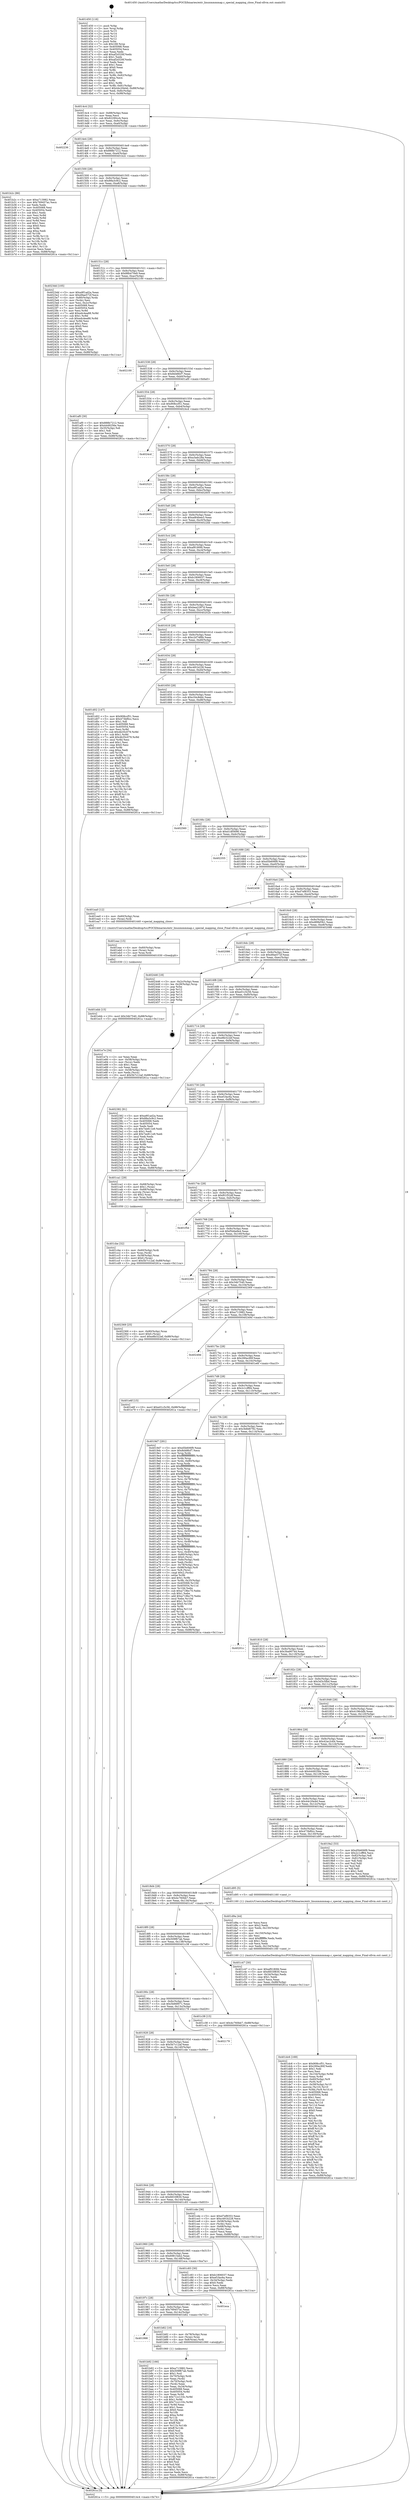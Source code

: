 digraph "0x401450" {
  label = "0x401450 (/mnt/c/Users/mathe/Desktop/tcc/POCII/binaries/extr_linuxmmmmap.c_special_mapping_close_Final-ollvm.out::main(0))"
  labelloc = "t"
  node[shape=record]

  Entry [label="",width=0.3,height=0.3,shape=circle,fillcolor=black,style=filled]
  "0x4014c4" [label="{
     0x4014c4 [32]\l
     | [instrs]\l
     &nbsp;&nbsp;0x4014c4 \<+6\>: mov -0x88(%rbp),%eax\l
     &nbsp;&nbsp;0x4014ca \<+2\>: mov %eax,%ecx\l
     &nbsp;&nbsp;0x4014cc \<+6\>: sub $0x82290ccb,%ecx\l
     &nbsp;&nbsp;0x4014d2 \<+6\>: mov %eax,-0x9c(%rbp)\l
     &nbsp;&nbsp;0x4014d8 \<+6\>: mov %ecx,-0xa0(%rbp)\l
     &nbsp;&nbsp;0x4014de \<+6\>: je 0000000000402236 \<main+0xde6\>\l
  }"]
  "0x402236" [label="{
     0x402236\l
  }", style=dashed]
  "0x4014e4" [label="{
     0x4014e4 [28]\l
     | [instrs]\l
     &nbsp;&nbsp;0x4014e4 \<+5\>: jmp 00000000004014e9 \<main+0x99\>\l
     &nbsp;&nbsp;0x4014e9 \<+6\>: mov -0x9c(%rbp),%eax\l
     &nbsp;&nbsp;0x4014ef \<+5\>: sub $0x888b7212,%eax\l
     &nbsp;&nbsp;0x4014f4 \<+6\>: mov %eax,-0xa4(%rbp)\l
     &nbsp;&nbsp;0x4014fa \<+6\>: je 0000000000401b2c \<main+0x6dc\>\l
  }"]
  Exit [label="",width=0.3,height=0.3,shape=circle,fillcolor=black,style=filled,peripheries=2]
  "0x401b2c" [label="{
     0x401b2c [86]\l
     | [instrs]\l
     &nbsp;&nbsp;0x401b2c \<+5\>: mov $0xa713982,%eax\l
     &nbsp;&nbsp;0x401b31 \<+5\>: mov $0x769457ac,%ecx\l
     &nbsp;&nbsp;0x401b36 \<+2\>: xor %edx,%edx\l
     &nbsp;&nbsp;0x401b38 \<+7\>: mov 0x405068,%esi\l
     &nbsp;&nbsp;0x401b3f \<+7\>: mov 0x405054,%edi\l
     &nbsp;&nbsp;0x401b46 \<+3\>: sub $0x1,%edx\l
     &nbsp;&nbsp;0x401b49 \<+3\>: mov %esi,%r8d\l
     &nbsp;&nbsp;0x401b4c \<+3\>: add %edx,%r8d\l
     &nbsp;&nbsp;0x401b4f \<+4\>: imul %r8d,%esi\l
     &nbsp;&nbsp;0x401b53 \<+3\>: and $0x1,%esi\l
     &nbsp;&nbsp;0x401b56 \<+3\>: cmp $0x0,%esi\l
     &nbsp;&nbsp;0x401b59 \<+4\>: sete %r9b\l
     &nbsp;&nbsp;0x401b5d \<+3\>: cmp $0xa,%edi\l
     &nbsp;&nbsp;0x401b60 \<+4\>: setl %r10b\l
     &nbsp;&nbsp;0x401b64 \<+3\>: mov %r9b,%r11b\l
     &nbsp;&nbsp;0x401b67 \<+3\>: and %r10b,%r11b\l
     &nbsp;&nbsp;0x401b6a \<+3\>: xor %r10b,%r9b\l
     &nbsp;&nbsp;0x401b6d \<+3\>: or %r9b,%r11b\l
     &nbsp;&nbsp;0x401b70 \<+4\>: test $0x1,%r11b\l
     &nbsp;&nbsp;0x401b74 \<+3\>: cmovne %ecx,%eax\l
     &nbsp;&nbsp;0x401b77 \<+6\>: mov %eax,-0x88(%rbp)\l
     &nbsp;&nbsp;0x401b7d \<+5\>: jmp 000000000040261a \<main+0x11ca\>\l
  }"]
  "0x401500" [label="{
     0x401500 [28]\l
     | [instrs]\l
     &nbsp;&nbsp;0x401500 \<+5\>: jmp 0000000000401505 \<main+0xb5\>\l
     &nbsp;&nbsp;0x401505 \<+6\>: mov -0x9c(%rbp),%eax\l
     &nbsp;&nbsp;0x40150b \<+5\>: sub $0x88a3c9c2,%eax\l
     &nbsp;&nbsp;0x401510 \<+6\>: mov %eax,-0xa8(%rbp)\l
     &nbsp;&nbsp;0x401516 \<+6\>: je 00000000004023dd \<main+0xf8d\>\l
  }"]
  "0x401ebb" [label="{
     0x401ebb [15]\l
     | [instrs]\l
     &nbsp;&nbsp;0x401ebb \<+10\>: movl $0x34b7540,-0x88(%rbp)\l
     &nbsp;&nbsp;0x401ec5 \<+5\>: jmp 000000000040261a \<main+0x11ca\>\l
  }"]
  "0x4023dd" [label="{
     0x4023dd [105]\l
     | [instrs]\l
     &nbsp;&nbsp;0x4023dd \<+5\>: mov $0xa9f1ad2a,%eax\l
     &nbsp;&nbsp;0x4023e2 \<+5\>: mov $0xd9ae572f,%ecx\l
     &nbsp;&nbsp;0x4023e7 \<+4\>: mov -0x80(%rbp),%rdx\l
     &nbsp;&nbsp;0x4023eb \<+2\>: mov (%rdx),%esi\l
     &nbsp;&nbsp;0x4023ed \<+3\>: mov %esi,-0x2c(%rbp)\l
     &nbsp;&nbsp;0x4023f0 \<+7\>: mov 0x405068,%esi\l
     &nbsp;&nbsp;0x4023f7 \<+7\>: mov 0x405054,%edi\l
     &nbsp;&nbsp;0x4023fe \<+3\>: mov %esi,%r8d\l
     &nbsp;&nbsp;0x402401 \<+7\>: add $0xedc4ea88,%r8d\l
     &nbsp;&nbsp;0x402408 \<+4\>: sub $0x1,%r8d\l
     &nbsp;&nbsp;0x40240c \<+7\>: sub $0xedc4ea88,%r8d\l
     &nbsp;&nbsp;0x402413 \<+4\>: imul %r8d,%esi\l
     &nbsp;&nbsp;0x402417 \<+3\>: and $0x1,%esi\l
     &nbsp;&nbsp;0x40241a \<+3\>: cmp $0x0,%esi\l
     &nbsp;&nbsp;0x40241d \<+4\>: sete %r9b\l
     &nbsp;&nbsp;0x402421 \<+3\>: cmp $0xa,%edi\l
     &nbsp;&nbsp;0x402424 \<+4\>: setl %r10b\l
     &nbsp;&nbsp;0x402428 \<+3\>: mov %r9b,%r11b\l
     &nbsp;&nbsp;0x40242b \<+3\>: and %r10b,%r11b\l
     &nbsp;&nbsp;0x40242e \<+3\>: xor %r10b,%r9b\l
     &nbsp;&nbsp;0x402431 \<+3\>: or %r9b,%r11b\l
     &nbsp;&nbsp;0x402434 \<+4\>: test $0x1,%r11b\l
     &nbsp;&nbsp;0x402438 \<+3\>: cmovne %ecx,%eax\l
     &nbsp;&nbsp;0x40243b \<+6\>: mov %eax,-0x88(%rbp)\l
     &nbsp;&nbsp;0x402441 \<+5\>: jmp 000000000040261a \<main+0x11ca\>\l
  }"]
  "0x40151c" [label="{
     0x40151c [28]\l
     | [instrs]\l
     &nbsp;&nbsp;0x40151c \<+5\>: jmp 0000000000401521 \<main+0xd1\>\l
     &nbsp;&nbsp;0x401521 \<+6\>: mov -0x9c(%rbp),%eax\l
     &nbsp;&nbsp;0x401527 \<+5\>: sub $0x88b470e9,%eax\l
     &nbsp;&nbsp;0x40152c \<+6\>: mov %eax,-0xac(%rbp)\l
     &nbsp;&nbsp;0x401532 \<+6\>: je 0000000000402100 \<main+0xcb0\>\l
  }"]
  "0x401eac" [label="{
     0x401eac [15]\l
     | [instrs]\l
     &nbsp;&nbsp;0x401eac \<+4\>: mov -0x60(%rbp),%rax\l
     &nbsp;&nbsp;0x401eb0 \<+3\>: mov (%rax),%rax\l
     &nbsp;&nbsp;0x401eb3 \<+3\>: mov %rax,%rdi\l
     &nbsp;&nbsp;0x401eb6 \<+5\>: call 0000000000401030 \<free@plt\>\l
     | [calls]\l
     &nbsp;&nbsp;0x401030 \{1\} (unknown)\l
  }"]
  "0x402100" [label="{
     0x402100\l
  }", style=dashed]
  "0x401538" [label="{
     0x401538 [28]\l
     | [instrs]\l
     &nbsp;&nbsp;0x401538 \<+5\>: jmp 000000000040153d \<main+0xed\>\l
     &nbsp;&nbsp;0x40153d \<+6\>: mov -0x9c(%rbp),%eax\l
     &nbsp;&nbsp;0x401543 \<+5\>: sub $0x8d48fcf7,%eax\l
     &nbsp;&nbsp;0x401548 \<+6\>: mov %eax,-0xb0(%rbp)\l
     &nbsp;&nbsp;0x40154e \<+6\>: je 0000000000401af0 \<main+0x6a0\>\l
  }"]
  "0x401dc6" [label="{
     0x401dc6 [169]\l
     | [instrs]\l
     &nbsp;&nbsp;0x401dc6 \<+5\>: mov $0x908ccf51,%ecx\l
     &nbsp;&nbsp;0x401dcb \<+5\>: mov $0x290ec90f,%edx\l
     &nbsp;&nbsp;0x401dd0 \<+3\>: mov $0x1,%dil\l
     &nbsp;&nbsp;0x401dd3 \<+2\>: xor %esi,%esi\l
     &nbsp;&nbsp;0x401dd5 \<+7\>: mov -0x154(%rbp),%r8d\l
     &nbsp;&nbsp;0x401ddc \<+4\>: imul %eax,%r8d\l
     &nbsp;&nbsp;0x401de0 \<+4\>: mov -0x60(%rbp),%r9\l
     &nbsp;&nbsp;0x401de4 \<+3\>: mov (%r9),%r9\l
     &nbsp;&nbsp;0x401de7 \<+4\>: mov -0x58(%rbp),%r10\l
     &nbsp;&nbsp;0x401deb \<+3\>: movslq (%r10),%r10\l
     &nbsp;&nbsp;0x401dee \<+4\>: mov %r8d,(%r9,%r10,4)\l
     &nbsp;&nbsp;0x401df2 \<+7\>: mov 0x405068,%eax\l
     &nbsp;&nbsp;0x401df9 \<+8\>: mov 0x405054,%r8d\l
     &nbsp;&nbsp;0x401e01 \<+3\>: sub $0x1,%esi\l
     &nbsp;&nbsp;0x401e04 \<+3\>: mov %eax,%r11d\l
     &nbsp;&nbsp;0x401e07 \<+3\>: add %esi,%r11d\l
     &nbsp;&nbsp;0x401e0a \<+4\>: imul %r11d,%eax\l
     &nbsp;&nbsp;0x401e0e \<+3\>: and $0x1,%eax\l
     &nbsp;&nbsp;0x401e11 \<+3\>: cmp $0x0,%eax\l
     &nbsp;&nbsp;0x401e14 \<+3\>: sete %bl\l
     &nbsp;&nbsp;0x401e17 \<+4\>: cmp $0xa,%r8d\l
     &nbsp;&nbsp;0x401e1b \<+4\>: setl %r14b\l
     &nbsp;&nbsp;0x401e1f \<+3\>: mov %bl,%r15b\l
     &nbsp;&nbsp;0x401e22 \<+4\>: xor $0xff,%r15b\l
     &nbsp;&nbsp;0x401e26 \<+3\>: mov %r14b,%r12b\l
     &nbsp;&nbsp;0x401e29 \<+4\>: xor $0xff,%r12b\l
     &nbsp;&nbsp;0x401e2d \<+4\>: xor $0x1,%dil\l
     &nbsp;&nbsp;0x401e31 \<+3\>: mov %r15b,%r13b\l
     &nbsp;&nbsp;0x401e34 \<+4\>: and $0xff,%r13b\l
     &nbsp;&nbsp;0x401e38 \<+3\>: and %dil,%bl\l
     &nbsp;&nbsp;0x401e3b \<+3\>: mov %r12b,%al\l
     &nbsp;&nbsp;0x401e3e \<+2\>: and $0xff,%al\l
     &nbsp;&nbsp;0x401e40 \<+3\>: and %dil,%r14b\l
     &nbsp;&nbsp;0x401e43 \<+3\>: or %bl,%r13b\l
     &nbsp;&nbsp;0x401e46 \<+3\>: or %r14b,%al\l
     &nbsp;&nbsp;0x401e49 \<+3\>: xor %al,%r13b\l
     &nbsp;&nbsp;0x401e4c \<+3\>: or %r12b,%r15b\l
     &nbsp;&nbsp;0x401e4f \<+4\>: xor $0xff,%r15b\l
     &nbsp;&nbsp;0x401e53 \<+4\>: or $0x1,%dil\l
     &nbsp;&nbsp;0x401e57 \<+3\>: and %dil,%r15b\l
     &nbsp;&nbsp;0x401e5a \<+3\>: or %r15b,%r13b\l
     &nbsp;&nbsp;0x401e5d \<+4\>: test $0x1,%r13b\l
     &nbsp;&nbsp;0x401e61 \<+3\>: cmovne %edx,%ecx\l
     &nbsp;&nbsp;0x401e64 \<+6\>: mov %ecx,-0x88(%rbp)\l
     &nbsp;&nbsp;0x401e6a \<+5\>: jmp 000000000040261a \<main+0x11ca\>\l
  }"]
  "0x401af0" [label="{
     0x401af0 [30]\l
     | [instrs]\l
     &nbsp;&nbsp;0x401af0 \<+5\>: mov $0x888b7212,%eax\l
     &nbsp;&nbsp;0x401af5 \<+5\>: mov $0x4449256e,%ecx\l
     &nbsp;&nbsp;0x401afa \<+3\>: mov -0x35(%rbp),%dl\l
     &nbsp;&nbsp;0x401afd \<+3\>: test $0x1,%dl\l
     &nbsp;&nbsp;0x401b00 \<+3\>: cmovne %ecx,%eax\l
     &nbsp;&nbsp;0x401b03 \<+6\>: mov %eax,-0x88(%rbp)\l
     &nbsp;&nbsp;0x401b09 \<+5\>: jmp 000000000040261a \<main+0x11ca\>\l
  }"]
  "0x401554" [label="{
     0x401554 [28]\l
     | [instrs]\l
     &nbsp;&nbsp;0x401554 \<+5\>: jmp 0000000000401559 \<main+0x109\>\l
     &nbsp;&nbsp;0x401559 \<+6\>: mov -0x9c(%rbp),%eax\l
     &nbsp;&nbsp;0x40155f \<+5\>: sub $0x908ccf51,%eax\l
     &nbsp;&nbsp;0x401564 \<+6\>: mov %eax,-0xb4(%rbp)\l
     &nbsp;&nbsp;0x40156a \<+6\>: je 00000000004024cd \<main+0x107d\>\l
  }"]
  "0x401d9a" [label="{
     0x401d9a [44]\l
     | [instrs]\l
     &nbsp;&nbsp;0x401d9a \<+2\>: xor %ecx,%ecx\l
     &nbsp;&nbsp;0x401d9c \<+5\>: mov $0x2,%edx\l
     &nbsp;&nbsp;0x401da1 \<+6\>: mov %edx,-0x150(%rbp)\l
     &nbsp;&nbsp;0x401da7 \<+1\>: cltd\l
     &nbsp;&nbsp;0x401da8 \<+6\>: mov -0x150(%rbp),%esi\l
     &nbsp;&nbsp;0x401dae \<+2\>: idiv %esi\l
     &nbsp;&nbsp;0x401db0 \<+6\>: imul $0xfffffffe,%edx,%edx\l
     &nbsp;&nbsp;0x401db6 \<+3\>: sub $0x1,%ecx\l
     &nbsp;&nbsp;0x401db9 \<+2\>: sub %ecx,%edx\l
     &nbsp;&nbsp;0x401dbb \<+6\>: mov %edx,-0x154(%rbp)\l
     &nbsp;&nbsp;0x401dc1 \<+5\>: call 0000000000401160 \<next_i\>\l
     | [calls]\l
     &nbsp;&nbsp;0x401160 \{1\} (/mnt/c/Users/mathe/Desktop/tcc/POCII/binaries/extr_linuxmmmmap.c_special_mapping_close_Final-ollvm.out::next_i)\l
  }"]
  "0x4024cd" [label="{
     0x4024cd\l
  }", style=dashed]
  "0x401570" [label="{
     0x401570 [28]\l
     | [instrs]\l
     &nbsp;&nbsp;0x401570 \<+5\>: jmp 0000000000401575 \<main+0x125\>\l
     &nbsp;&nbsp;0x401575 \<+6\>: mov -0x9c(%rbp),%eax\l
     &nbsp;&nbsp;0x40157b \<+5\>: sub $0xa3adc28a,%eax\l
     &nbsp;&nbsp;0x401580 \<+6\>: mov %eax,-0xb8(%rbp)\l
     &nbsp;&nbsp;0x401586 \<+6\>: je 0000000000402523 \<main+0x10d3\>\l
  }"]
  "0x401cbe" [label="{
     0x401cbe [32]\l
     | [instrs]\l
     &nbsp;&nbsp;0x401cbe \<+4\>: mov -0x60(%rbp),%rdi\l
     &nbsp;&nbsp;0x401cc2 \<+3\>: mov %rax,(%rdi)\l
     &nbsp;&nbsp;0x401cc5 \<+4\>: mov -0x58(%rbp),%rax\l
     &nbsp;&nbsp;0x401cc9 \<+6\>: movl $0x0,(%rax)\l
     &nbsp;&nbsp;0x401ccf \<+10\>: movl $0x5b7c12af,-0x88(%rbp)\l
     &nbsp;&nbsp;0x401cd9 \<+5\>: jmp 000000000040261a \<main+0x11ca\>\l
  }"]
  "0x402523" [label="{
     0x402523\l
  }", style=dashed]
  "0x40158c" [label="{
     0x40158c [28]\l
     | [instrs]\l
     &nbsp;&nbsp;0x40158c \<+5\>: jmp 0000000000401591 \<main+0x141\>\l
     &nbsp;&nbsp;0x401591 \<+6\>: mov -0x9c(%rbp),%eax\l
     &nbsp;&nbsp;0x401597 \<+5\>: sub $0xa9f1ad2a,%eax\l
     &nbsp;&nbsp;0x40159c \<+6\>: mov %eax,-0xbc(%rbp)\l
     &nbsp;&nbsp;0x4015a2 \<+6\>: je 0000000000402605 \<main+0x11b5\>\l
  }"]
  "0x401b92" [label="{
     0x401b92 [166]\l
     | [instrs]\l
     &nbsp;&nbsp;0x401b92 \<+5\>: mov $0xa713982,%ecx\l
     &nbsp;&nbsp;0x401b97 \<+5\>: mov $0x509f67ab,%edx\l
     &nbsp;&nbsp;0x401b9c \<+3\>: mov $0x1,%sil\l
     &nbsp;&nbsp;0x401b9f \<+4\>: mov -0x70(%rbp),%rdi\l
     &nbsp;&nbsp;0x401ba3 \<+2\>: mov %eax,(%rdi)\l
     &nbsp;&nbsp;0x401ba5 \<+4\>: mov -0x70(%rbp),%rdi\l
     &nbsp;&nbsp;0x401ba9 \<+2\>: mov (%rdi),%eax\l
     &nbsp;&nbsp;0x401bab \<+3\>: mov %eax,-0x34(%rbp)\l
     &nbsp;&nbsp;0x401bae \<+7\>: mov 0x405068,%eax\l
     &nbsp;&nbsp;0x401bb5 \<+8\>: mov 0x405054,%r8d\l
     &nbsp;&nbsp;0x401bbd \<+3\>: mov %eax,%r9d\l
     &nbsp;&nbsp;0x401bc0 \<+7\>: sub $0x71cc133c,%r9d\l
     &nbsp;&nbsp;0x401bc7 \<+4\>: sub $0x1,%r9d\l
     &nbsp;&nbsp;0x401bcb \<+7\>: add $0x71cc133c,%r9d\l
     &nbsp;&nbsp;0x401bd2 \<+4\>: imul %r9d,%eax\l
     &nbsp;&nbsp;0x401bd6 \<+3\>: and $0x1,%eax\l
     &nbsp;&nbsp;0x401bd9 \<+3\>: cmp $0x0,%eax\l
     &nbsp;&nbsp;0x401bdc \<+4\>: sete %r10b\l
     &nbsp;&nbsp;0x401be0 \<+4\>: cmp $0xa,%r8d\l
     &nbsp;&nbsp;0x401be4 \<+4\>: setl %r11b\l
     &nbsp;&nbsp;0x401be8 \<+3\>: mov %r10b,%bl\l
     &nbsp;&nbsp;0x401beb \<+3\>: xor $0xff,%bl\l
     &nbsp;&nbsp;0x401bee \<+3\>: mov %r11b,%r14b\l
     &nbsp;&nbsp;0x401bf1 \<+4\>: xor $0xff,%r14b\l
     &nbsp;&nbsp;0x401bf5 \<+4\>: xor $0x0,%sil\l
     &nbsp;&nbsp;0x401bf9 \<+3\>: mov %bl,%r15b\l
     &nbsp;&nbsp;0x401bfc \<+4\>: and $0x0,%r15b\l
     &nbsp;&nbsp;0x401c00 \<+3\>: and %sil,%r10b\l
     &nbsp;&nbsp;0x401c03 \<+3\>: mov %r14b,%r12b\l
     &nbsp;&nbsp;0x401c06 \<+4\>: and $0x0,%r12b\l
     &nbsp;&nbsp;0x401c0a \<+3\>: and %sil,%r11b\l
     &nbsp;&nbsp;0x401c0d \<+3\>: or %r10b,%r15b\l
     &nbsp;&nbsp;0x401c10 \<+3\>: or %r11b,%r12b\l
     &nbsp;&nbsp;0x401c13 \<+3\>: xor %r12b,%r15b\l
     &nbsp;&nbsp;0x401c16 \<+3\>: or %r14b,%bl\l
     &nbsp;&nbsp;0x401c19 \<+3\>: xor $0xff,%bl\l
     &nbsp;&nbsp;0x401c1c \<+4\>: or $0x0,%sil\l
     &nbsp;&nbsp;0x401c20 \<+3\>: and %sil,%bl\l
     &nbsp;&nbsp;0x401c23 \<+3\>: or %bl,%r15b\l
     &nbsp;&nbsp;0x401c26 \<+4\>: test $0x1,%r15b\l
     &nbsp;&nbsp;0x401c2a \<+3\>: cmovne %edx,%ecx\l
     &nbsp;&nbsp;0x401c2d \<+6\>: mov %ecx,-0x88(%rbp)\l
     &nbsp;&nbsp;0x401c33 \<+5\>: jmp 000000000040261a \<main+0x11ca\>\l
  }"]
  "0x402605" [label="{
     0x402605\l
  }", style=dashed]
  "0x4015a8" [label="{
     0x4015a8 [28]\l
     | [instrs]\l
     &nbsp;&nbsp;0x4015a8 \<+5\>: jmp 00000000004015ad \<main+0x15d\>\l
     &nbsp;&nbsp;0x4015ad \<+6\>: mov -0x9c(%rbp),%eax\l
     &nbsp;&nbsp;0x4015b3 \<+5\>: sub $0xad64bee3,%eax\l
     &nbsp;&nbsp;0x4015b8 \<+6\>: mov %eax,-0xc0(%rbp)\l
     &nbsp;&nbsp;0x4015be \<+6\>: je 00000000004022bb \<main+0xe6b\>\l
  }"]
  "0x401998" [label="{
     0x401998\l
  }", style=dashed]
  "0x4022bb" [label="{
     0x4022bb\l
  }", style=dashed]
  "0x4015c4" [label="{
     0x4015c4 [28]\l
     | [instrs]\l
     &nbsp;&nbsp;0x4015c4 \<+5\>: jmp 00000000004015c9 \<main+0x179\>\l
     &nbsp;&nbsp;0x4015c9 \<+6\>: mov -0x9c(%rbp),%eax\l
     &nbsp;&nbsp;0x4015cf \<+5\>: sub $0xaf9180fd,%eax\l
     &nbsp;&nbsp;0x4015d4 \<+6\>: mov %eax,-0xc4(%rbp)\l
     &nbsp;&nbsp;0x4015da \<+6\>: je 0000000000401c65 \<main+0x815\>\l
  }"]
  "0x401b82" [label="{
     0x401b82 [16]\l
     | [instrs]\l
     &nbsp;&nbsp;0x401b82 \<+4\>: mov -0x78(%rbp),%rax\l
     &nbsp;&nbsp;0x401b86 \<+3\>: mov (%rax),%rax\l
     &nbsp;&nbsp;0x401b89 \<+4\>: mov 0x8(%rax),%rdi\l
     &nbsp;&nbsp;0x401b8d \<+5\>: call 0000000000401060 \<atoi@plt\>\l
     | [calls]\l
     &nbsp;&nbsp;0x401060 \{1\} (unknown)\l
  }"]
  "0x401c65" [label="{
     0x401c65\l
  }", style=dashed]
  "0x4015e0" [label="{
     0x4015e0 [28]\l
     | [instrs]\l
     &nbsp;&nbsp;0x4015e0 \<+5\>: jmp 00000000004015e5 \<main+0x195\>\l
     &nbsp;&nbsp;0x4015e5 \<+6\>: mov -0x9c(%rbp),%eax\l
     &nbsp;&nbsp;0x4015eb \<+5\>: sub $0xb1806037,%eax\l
     &nbsp;&nbsp;0x4015f0 \<+6\>: mov %eax,-0xc8(%rbp)\l
     &nbsp;&nbsp;0x4015f6 \<+6\>: je 0000000000402346 \<main+0xef6\>\l
  }"]
  "0x40197c" [label="{
     0x40197c [28]\l
     | [instrs]\l
     &nbsp;&nbsp;0x40197c \<+5\>: jmp 0000000000401981 \<main+0x531\>\l
     &nbsp;&nbsp;0x401981 \<+6\>: mov -0x9c(%rbp),%eax\l
     &nbsp;&nbsp;0x401987 \<+5\>: sub $0x769457ac,%eax\l
     &nbsp;&nbsp;0x40198c \<+6\>: mov %eax,-0x14c(%rbp)\l
     &nbsp;&nbsp;0x401992 \<+6\>: je 0000000000401b82 \<main+0x732\>\l
  }"]
  "0x402346" [label="{
     0x402346\l
  }", style=dashed]
  "0x4015fc" [label="{
     0x4015fc [28]\l
     | [instrs]\l
     &nbsp;&nbsp;0x4015fc \<+5\>: jmp 0000000000401601 \<main+0x1b1\>\l
     &nbsp;&nbsp;0x401601 \<+6\>: mov -0x9c(%rbp),%eax\l
     &nbsp;&nbsp;0x401607 \<+5\>: sub $0xbea2287d,%eax\l
     &nbsp;&nbsp;0x40160c \<+6\>: mov %eax,-0xcc(%rbp)\l
     &nbsp;&nbsp;0x401612 \<+6\>: je 000000000040202b \<main+0xbdb\>\l
  }"]
  "0x401eca" [label="{
     0x401eca\l
  }", style=dashed]
  "0x40202b" [label="{
     0x40202b\l
  }", style=dashed]
  "0x401618" [label="{
     0x401618 [28]\l
     | [instrs]\l
     &nbsp;&nbsp;0x401618 \<+5\>: jmp 000000000040161d \<main+0x1cd\>\l
     &nbsp;&nbsp;0x40161d \<+6\>: mov -0x9c(%rbp),%eax\l
     &nbsp;&nbsp;0x401623 \<+5\>: sub $0xc2d74f6b,%eax\l
     &nbsp;&nbsp;0x401628 \<+6\>: mov %eax,-0xd0(%rbp)\l
     &nbsp;&nbsp;0x40162e \<+6\>: je 0000000000402227 \<main+0xdd7\>\l
  }"]
  "0x401960" [label="{
     0x401960 [28]\l
     | [instrs]\l
     &nbsp;&nbsp;0x401960 \<+5\>: jmp 0000000000401965 \<main+0x515\>\l
     &nbsp;&nbsp;0x401965 \<+6\>: mov -0x9c(%rbp),%eax\l
     &nbsp;&nbsp;0x40196b \<+5\>: sub $0x69815eb2,%eax\l
     &nbsp;&nbsp;0x401970 \<+6\>: mov %eax,-0x148(%rbp)\l
     &nbsp;&nbsp;0x401976 \<+6\>: je 0000000000401eca \<main+0xa7a\>\l
  }"]
  "0x402227" [label="{
     0x402227\l
  }", style=dashed]
  "0x401634" [label="{
     0x401634 [28]\l
     | [instrs]\l
     &nbsp;&nbsp;0x401634 \<+5\>: jmp 0000000000401639 \<main+0x1e9\>\l
     &nbsp;&nbsp;0x401639 \<+6\>: mov -0x9c(%rbp),%eax\l
     &nbsp;&nbsp;0x40163f \<+5\>: sub $0xc491b228,%eax\l
     &nbsp;&nbsp;0x401644 \<+6\>: mov %eax,-0xd4(%rbp)\l
     &nbsp;&nbsp;0x40164a \<+6\>: je 0000000000401d02 \<main+0x8b2\>\l
  }"]
  "0x401c83" [label="{
     0x401c83 [30]\l
     | [instrs]\l
     &nbsp;&nbsp;0x401c83 \<+5\>: mov $0xb1806037,%eax\l
     &nbsp;&nbsp;0x401c88 \<+5\>: mov $0xef1fac6a,%ecx\l
     &nbsp;&nbsp;0x401c8d \<+3\>: mov -0x34(%rbp),%edx\l
     &nbsp;&nbsp;0x401c90 \<+3\>: cmp $0x0,%edx\l
     &nbsp;&nbsp;0x401c93 \<+3\>: cmove %ecx,%eax\l
     &nbsp;&nbsp;0x401c96 \<+6\>: mov %eax,-0x88(%rbp)\l
     &nbsp;&nbsp;0x401c9c \<+5\>: jmp 000000000040261a \<main+0x11ca\>\l
  }"]
  "0x401d02" [label="{
     0x401d02 [147]\l
     | [instrs]\l
     &nbsp;&nbsp;0x401d02 \<+5\>: mov $0x908ccf51,%eax\l
     &nbsp;&nbsp;0x401d07 \<+5\>: mov $0x473bf0cc,%ecx\l
     &nbsp;&nbsp;0x401d0c \<+2\>: mov $0x1,%dl\l
     &nbsp;&nbsp;0x401d0e \<+7\>: mov 0x405068,%esi\l
     &nbsp;&nbsp;0x401d15 \<+7\>: mov 0x405054,%edi\l
     &nbsp;&nbsp;0x401d1c \<+3\>: mov %esi,%r8d\l
     &nbsp;&nbsp;0x401d1f \<+7\>: sub $0x4b35c079,%r8d\l
     &nbsp;&nbsp;0x401d26 \<+4\>: sub $0x1,%r8d\l
     &nbsp;&nbsp;0x401d2a \<+7\>: add $0x4b35c079,%r8d\l
     &nbsp;&nbsp;0x401d31 \<+4\>: imul %r8d,%esi\l
     &nbsp;&nbsp;0x401d35 \<+3\>: and $0x1,%esi\l
     &nbsp;&nbsp;0x401d38 \<+3\>: cmp $0x0,%esi\l
     &nbsp;&nbsp;0x401d3b \<+4\>: sete %r9b\l
     &nbsp;&nbsp;0x401d3f \<+3\>: cmp $0xa,%edi\l
     &nbsp;&nbsp;0x401d42 \<+4\>: setl %r10b\l
     &nbsp;&nbsp;0x401d46 \<+3\>: mov %r9b,%r11b\l
     &nbsp;&nbsp;0x401d49 \<+4\>: xor $0xff,%r11b\l
     &nbsp;&nbsp;0x401d4d \<+3\>: mov %r10b,%bl\l
     &nbsp;&nbsp;0x401d50 \<+3\>: xor $0xff,%bl\l
     &nbsp;&nbsp;0x401d53 \<+3\>: xor $0x1,%dl\l
     &nbsp;&nbsp;0x401d56 \<+3\>: mov %r11b,%r14b\l
     &nbsp;&nbsp;0x401d59 \<+4\>: and $0xff,%r14b\l
     &nbsp;&nbsp;0x401d5d \<+3\>: and %dl,%r9b\l
     &nbsp;&nbsp;0x401d60 \<+3\>: mov %bl,%r15b\l
     &nbsp;&nbsp;0x401d63 \<+4\>: and $0xff,%r15b\l
     &nbsp;&nbsp;0x401d67 \<+3\>: and %dl,%r10b\l
     &nbsp;&nbsp;0x401d6a \<+3\>: or %r9b,%r14b\l
     &nbsp;&nbsp;0x401d6d \<+3\>: or %r10b,%r15b\l
     &nbsp;&nbsp;0x401d70 \<+3\>: xor %r15b,%r14b\l
     &nbsp;&nbsp;0x401d73 \<+3\>: or %bl,%r11b\l
     &nbsp;&nbsp;0x401d76 \<+4\>: xor $0xff,%r11b\l
     &nbsp;&nbsp;0x401d7a \<+3\>: or $0x1,%dl\l
     &nbsp;&nbsp;0x401d7d \<+3\>: and %dl,%r11b\l
     &nbsp;&nbsp;0x401d80 \<+3\>: or %r11b,%r14b\l
     &nbsp;&nbsp;0x401d83 \<+4\>: test $0x1,%r14b\l
     &nbsp;&nbsp;0x401d87 \<+3\>: cmovne %ecx,%eax\l
     &nbsp;&nbsp;0x401d8a \<+6\>: mov %eax,-0x88(%rbp)\l
     &nbsp;&nbsp;0x401d90 \<+5\>: jmp 000000000040261a \<main+0x11ca\>\l
  }"]
  "0x401650" [label="{
     0x401650 [28]\l
     | [instrs]\l
     &nbsp;&nbsp;0x401650 \<+5\>: jmp 0000000000401655 \<main+0x205\>\l
     &nbsp;&nbsp;0x401655 \<+6\>: mov -0x9c(%rbp),%eax\l
     &nbsp;&nbsp;0x40165b \<+5\>: sub $0xc54c8ddc,%eax\l
     &nbsp;&nbsp;0x401660 \<+6\>: mov %eax,-0xd8(%rbp)\l
     &nbsp;&nbsp;0x401666 \<+6\>: je 0000000000402560 \<main+0x1110\>\l
  }"]
  "0x401944" [label="{
     0x401944 [28]\l
     | [instrs]\l
     &nbsp;&nbsp;0x401944 \<+5\>: jmp 0000000000401949 \<main+0x4f9\>\l
     &nbsp;&nbsp;0x401949 \<+6\>: mov -0x9c(%rbp),%eax\l
     &nbsp;&nbsp;0x40194f \<+5\>: sub $0x6833f830,%eax\l
     &nbsp;&nbsp;0x401954 \<+6\>: mov %eax,-0x144(%rbp)\l
     &nbsp;&nbsp;0x40195a \<+6\>: je 0000000000401c83 \<main+0x833\>\l
  }"]
  "0x402560" [label="{
     0x402560\l
  }", style=dashed]
  "0x40166c" [label="{
     0x40166c [28]\l
     | [instrs]\l
     &nbsp;&nbsp;0x40166c \<+5\>: jmp 0000000000401671 \<main+0x221\>\l
     &nbsp;&nbsp;0x401671 \<+6\>: mov -0x9c(%rbp),%eax\l
     &nbsp;&nbsp;0x401677 \<+5\>: sub $0xd1df5698,%eax\l
     &nbsp;&nbsp;0x40167c \<+6\>: mov %eax,-0xdc(%rbp)\l
     &nbsp;&nbsp;0x401682 \<+6\>: je 0000000000402355 \<main+0xf05\>\l
  }"]
  "0x401cde" [label="{
     0x401cde [36]\l
     | [instrs]\l
     &nbsp;&nbsp;0x401cde \<+5\>: mov $0xd7ef8353,%eax\l
     &nbsp;&nbsp;0x401ce3 \<+5\>: mov $0xc491b228,%ecx\l
     &nbsp;&nbsp;0x401ce8 \<+4\>: mov -0x58(%rbp),%rdx\l
     &nbsp;&nbsp;0x401cec \<+2\>: mov (%rdx),%esi\l
     &nbsp;&nbsp;0x401cee \<+4\>: mov -0x68(%rbp),%rdx\l
     &nbsp;&nbsp;0x401cf2 \<+2\>: cmp (%rdx),%esi\l
     &nbsp;&nbsp;0x401cf4 \<+3\>: cmovl %ecx,%eax\l
     &nbsp;&nbsp;0x401cf7 \<+6\>: mov %eax,-0x88(%rbp)\l
     &nbsp;&nbsp;0x401cfd \<+5\>: jmp 000000000040261a \<main+0x11ca\>\l
  }"]
  "0x402355" [label="{
     0x402355\l
  }", style=dashed]
  "0x401688" [label="{
     0x401688 [28]\l
     | [instrs]\l
     &nbsp;&nbsp;0x401688 \<+5\>: jmp 000000000040168d \<main+0x23d\>\l
     &nbsp;&nbsp;0x40168d \<+6\>: mov -0x9c(%rbp),%eax\l
     &nbsp;&nbsp;0x401693 \<+5\>: sub $0xd5b606f9,%eax\l
     &nbsp;&nbsp;0x401698 \<+6\>: mov %eax,-0xe0(%rbp)\l
     &nbsp;&nbsp;0x40169e \<+6\>: je 0000000000402458 \<main+0x1008\>\l
  }"]
  "0x401928" [label="{
     0x401928 [28]\l
     | [instrs]\l
     &nbsp;&nbsp;0x401928 \<+5\>: jmp 000000000040192d \<main+0x4dd\>\l
     &nbsp;&nbsp;0x40192d \<+6\>: mov -0x9c(%rbp),%eax\l
     &nbsp;&nbsp;0x401933 \<+5\>: sub $0x5b7c12af,%eax\l
     &nbsp;&nbsp;0x401938 \<+6\>: mov %eax,-0x140(%rbp)\l
     &nbsp;&nbsp;0x40193e \<+6\>: je 0000000000401cde \<main+0x88e\>\l
  }"]
  "0x402458" [label="{
     0x402458\l
  }", style=dashed]
  "0x4016a4" [label="{
     0x4016a4 [28]\l
     | [instrs]\l
     &nbsp;&nbsp;0x4016a4 \<+5\>: jmp 00000000004016a9 \<main+0x259\>\l
     &nbsp;&nbsp;0x4016a9 \<+6\>: mov -0x9c(%rbp),%eax\l
     &nbsp;&nbsp;0x4016af \<+5\>: sub $0xd7ef8353,%eax\l
     &nbsp;&nbsp;0x4016b4 \<+6\>: mov %eax,-0xe4(%rbp)\l
     &nbsp;&nbsp;0x4016ba \<+6\>: je 0000000000401ea0 \<main+0xa50\>\l
  }"]
  "0x402179" [label="{
     0x402179\l
  }", style=dashed]
  "0x401ea0" [label="{
     0x401ea0 [12]\l
     | [instrs]\l
     &nbsp;&nbsp;0x401ea0 \<+4\>: mov -0x60(%rbp),%rax\l
     &nbsp;&nbsp;0x401ea4 \<+3\>: mov (%rax),%rdi\l
     &nbsp;&nbsp;0x401ea7 \<+5\>: call 0000000000401440 \<special_mapping_close\>\l
     | [calls]\l
     &nbsp;&nbsp;0x401440 \{1\} (/mnt/c/Users/mathe/Desktop/tcc/POCII/binaries/extr_linuxmmmmap.c_special_mapping_close_Final-ollvm.out::special_mapping_close)\l
  }"]
  "0x4016c0" [label="{
     0x4016c0 [28]\l
     | [instrs]\l
     &nbsp;&nbsp;0x4016c0 \<+5\>: jmp 00000000004016c5 \<main+0x275\>\l
     &nbsp;&nbsp;0x4016c5 \<+6\>: mov -0x9c(%rbp),%eax\l
     &nbsp;&nbsp;0x4016cb \<+5\>: sub $0xd89bf3b1,%eax\l
     &nbsp;&nbsp;0x4016d0 \<+6\>: mov %eax,-0xe8(%rbp)\l
     &nbsp;&nbsp;0x4016d6 \<+6\>: je 0000000000402086 \<main+0xc36\>\l
  }"]
  "0x40190c" [label="{
     0x40190c [28]\l
     | [instrs]\l
     &nbsp;&nbsp;0x40190c \<+5\>: jmp 0000000000401911 \<main+0x4c1\>\l
     &nbsp;&nbsp;0x401911 \<+6\>: mov -0x9c(%rbp),%eax\l
     &nbsp;&nbsp;0x401917 \<+5\>: sub $0x5b66f071,%eax\l
     &nbsp;&nbsp;0x40191c \<+6\>: mov %eax,-0x13c(%rbp)\l
     &nbsp;&nbsp;0x401922 \<+6\>: je 0000000000402179 \<main+0xd29\>\l
  }"]
  "0x402086" [label="{
     0x402086\l
  }", style=dashed]
  "0x4016dc" [label="{
     0x4016dc [28]\l
     | [instrs]\l
     &nbsp;&nbsp;0x4016dc \<+5\>: jmp 00000000004016e1 \<main+0x291\>\l
     &nbsp;&nbsp;0x4016e1 \<+6\>: mov -0x9c(%rbp),%eax\l
     &nbsp;&nbsp;0x4016e7 \<+5\>: sub $0xd9ae572f,%eax\l
     &nbsp;&nbsp;0x4016ec \<+6\>: mov %eax,-0xec(%rbp)\l
     &nbsp;&nbsp;0x4016f2 \<+6\>: je 0000000000402446 \<main+0xff6\>\l
  }"]
  "0x401c38" [label="{
     0x401c38 [15]\l
     | [instrs]\l
     &nbsp;&nbsp;0x401c38 \<+10\>: movl $0x4c760bb7,-0x88(%rbp)\l
     &nbsp;&nbsp;0x401c42 \<+5\>: jmp 000000000040261a \<main+0x11ca\>\l
  }"]
  "0x402446" [label="{
     0x402446 [18]\l
     | [instrs]\l
     &nbsp;&nbsp;0x402446 \<+3\>: mov -0x2c(%rbp),%eax\l
     &nbsp;&nbsp;0x402449 \<+4\>: lea -0x28(%rbp),%rsp\l
     &nbsp;&nbsp;0x40244d \<+1\>: pop %rbx\l
     &nbsp;&nbsp;0x40244e \<+2\>: pop %r12\l
     &nbsp;&nbsp;0x402450 \<+2\>: pop %r13\l
     &nbsp;&nbsp;0x402452 \<+2\>: pop %r14\l
     &nbsp;&nbsp;0x402454 \<+2\>: pop %r15\l
     &nbsp;&nbsp;0x402456 \<+1\>: pop %rbp\l
     &nbsp;&nbsp;0x402457 \<+1\>: ret\l
  }"]
  "0x4016f8" [label="{
     0x4016f8 [28]\l
     | [instrs]\l
     &nbsp;&nbsp;0x4016f8 \<+5\>: jmp 00000000004016fd \<main+0x2ad\>\l
     &nbsp;&nbsp;0x4016fd \<+6\>: mov -0x9c(%rbp),%eax\l
     &nbsp;&nbsp;0x401703 \<+5\>: sub $0xe01c5c56,%eax\l
     &nbsp;&nbsp;0x401708 \<+6\>: mov %eax,-0xf0(%rbp)\l
     &nbsp;&nbsp;0x40170e \<+6\>: je 0000000000401e7e \<main+0xa2e\>\l
  }"]
  "0x4018f0" [label="{
     0x4018f0 [28]\l
     | [instrs]\l
     &nbsp;&nbsp;0x4018f0 \<+5\>: jmp 00000000004018f5 \<main+0x4a5\>\l
     &nbsp;&nbsp;0x4018f5 \<+6\>: mov -0x9c(%rbp),%eax\l
     &nbsp;&nbsp;0x4018fb \<+5\>: sub $0x509f67ab,%eax\l
     &nbsp;&nbsp;0x401900 \<+6\>: mov %eax,-0x138(%rbp)\l
     &nbsp;&nbsp;0x401906 \<+6\>: je 0000000000401c38 \<main+0x7e8\>\l
  }"]
  "0x401e7e" [label="{
     0x401e7e [34]\l
     | [instrs]\l
     &nbsp;&nbsp;0x401e7e \<+2\>: xor %eax,%eax\l
     &nbsp;&nbsp;0x401e80 \<+4\>: mov -0x58(%rbp),%rcx\l
     &nbsp;&nbsp;0x401e84 \<+2\>: mov (%rcx),%edx\l
     &nbsp;&nbsp;0x401e86 \<+3\>: sub $0x1,%eax\l
     &nbsp;&nbsp;0x401e89 \<+2\>: sub %eax,%edx\l
     &nbsp;&nbsp;0x401e8b \<+4\>: mov -0x58(%rbp),%rcx\l
     &nbsp;&nbsp;0x401e8f \<+2\>: mov %edx,(%rcx)\l
     &nbsp;&nbsp;0x401e91 \<+10\>: movl $0x5b7c12af,-0x88(%rbp)\l
     &nbsp;&nbsp;0x401e9b \<+5\>: jmp 000000000040261a \<main+0x11ca\>\l
  }"]
  "0x401714" [label="{
     0x401714 [28]\l
     | [instrs]\l
     &nbsp;&nbsp;0x401714 \<+5\>: jmp 0000000000401719 \<main+0x2c9\>\l
     &nbsp;&nbsp;0x401719 \<+6\>: mov -0x9c(%rbp),%eax\l
     &nbsp;&nbsp;0x40171f \<+5\>: sub $0xe8b322ef,%eax\l
     &nbsp;&nbsp;0x401724 \<+6\>: mov %eax,-0xf4(%rbp)\l
     &nbsp;&nbsp;0x40172a \<+6\>: je 0000000000402382 \<main+0xf32\>\l
  }"]
  "0x401c47" [label="{
     0x401c47 [30]\l
     | [instrs]\l
     &nbsp;&nbsp;0x401c47 \<+5\>: mov $0xaf9180fd,%eax\l
     &nbsp;&nbsp;0x401c4c \<+5\>: mov $0x6833f830,%ecx\l
     &nbsp;&nbsp;0x401c51 \<+3\>: mov -0x34(%rbp),%edx\l
     &nbsp;&nbsp;0x401c54 \<+3\>: cmp $0x1,%edx\l
     &nbsp;&nbsp;0x401c57 \<+3\>: cmovl %ecx,%eax\l
     &nbsp;&nbsp;0x401c5a \<+6\>: mov %eax,-0x88(%rbp)\l
     &nbsp;&nbsp;0x401c60 \<+5\>: jmp 000000000040261a \<main+0x11ca\>\l
  }"]
  "0x402382" [label="{
     0x402382 [91]\l
     | [instrs]\l
     &nbsp;&nbsp;0x402382 \<+5\>: mov $0xa9f1ad2a,%eax\l
     &nbsp;&nbsp;0x402387 \<+5\>: mov $0x88a3c9c2,%ecx\l
     &nbsp;&nbsp;0x40238c \<+7\>: mov 0x405068,%edx\l
     &nbsp;&nbsp;0x402393 \<+7\>: mov 0x405054,%esi\l
     &nbsp;&nbsp;0x40239a \<+2\>: mov %edx,%edi\l
     &nbsp;&nbsp;0x40239c \<+6\>: sub $0x7ee811e9,%edi\l
     &nbsp;&nbsp;0x4023a2 \<+3\>: sub $0x1,%edi\l
     &nbsp;&nbsp;0x4023a5 \<+6\>: add $0x7ee811e9,%edi\l
     &nbsp;&nbsp;0x4023ab \<+3\>: imul %edi,%edx\l
     &nbsp;&nbsp;0x4023ae \<+3\>: and $0x1,%edx\l
     &nbsp;&nbsp;0x4023b1 \<+3\>: cmp $0x0,%edx\l
     &nbsp;&nbsp;0x4023b4 \<+4\>: sete %r8b\l
     &nbsp;&nbsp;0x4023b8 \<+3\>: cmp $0xa,%esi\l
     &nbsp;&nbsp;0x4023bb \<+4\>: setl %r9b\l
     &nbsp;&nbsp;0x4023bf \<+3\>: mov %r8b,%r10b\l
     &nbsp;&nbsp;0x4023c2 \<+3\>: and %r9b,%r10b\l
     &nbsp;&nbsp;0x4023c5 \<+3\>: xor %r9b,%r8b\l
     &nbsp;&nbsp;0x4023c8 \<+3\>: or %r8b,%r10b\l
     &nbsp;&nbsp;0x4023cb \<+4\>: test $0x1,%r10b\l
     &nbsp;&nbsp;0x4023cf \<+3\>: cmovne %ecx,%eax\l
     &nbsp;&nbsp;0x4023d2 \<+6\>: mov %eax,-0x88(%rbp)\l
     &nbsp;&nbsp;0x4023d8 \<+5\>: jmp 000000000040261a \<main+0x11ca\>\l
  }"]
  "0x401730" [label="{
     0x401730 [28]\l
     | [instrs]\l
     &nbsp;&nbsp;0x401730 \<+5\>: jmp 0000000000401735 \<main+0x2e5\>\l
     &nbsp;&nbsp;0x401735 \<+6\>: mov -0x9c(%rbp),%eax\l
     &nbsp;&nbsp;0x40173b \<+5\>: sub $0xef1fac6a,%eax\l
     &nbsp;&nbsp;0x401740 \<+6\>: mov %eax,-0xf8(%rbp)\l
     &nbsp;&nbsp;0x401746 \<+6\>: je 0000000000401ca1 \<main+0x851\>\l
  }"]
  "0x4018d4" [label="{
     0x4018d4 [28]\l
     | [instrs]\l
     &nbsp;&nbsp;0x4018d4 \<+5\>: jmp 00000000004018d9 \<main+0x489\>\l
     &nbsp;&nbsp;0x4018d9 \<+6\>: mov -0x9c(%rbp),%eax\l
     &nbsp;&nbsp;0x4018df \<+5\>: sub $0x4c760bb7,%eax\l
     &nbsp;&nbsp;0x4018e4 \<+6\>: mov %eax,-0x134(%rbp)\l
     &nbsp;&nbsp;0x4018ea \<+6\>: je 0000000000401c47 \<main+0x7f7\>\l
  }"]
  "0x401ca1" [label="{
     0x401ca1 [29]\l
     | [instrs]\l
     &nbsp;&nbsp;0x401ca1 \<+4\>: mov -0x68(%rbp),%rax\l
     &nbsp;&nbsp;0x401ca5 \<+6\>: movl $0x1,(%rax)\l
     &nbsp;&nbsp;0x401cab \<+4\>: mov -0x68(%rbp),%rax\l
     &nbsp;&nbsp;0x401caf \<+3\>: movslq (%rax),%rax\l
     &nbsp;&nbsp;0x401cb2 \<+4\>: shl $0x2,%rax\l
     &nbsp;&nbsp;0x401cb6 \<+3\>: mov %rax,%rdi\l
     &nbsp;&nbsp;0x401cb9 \<+5\>: call 0000000000401050 \<malloc@plt\>\l
     | [calls]\l
     &nbsp;&nbsp;0x401050 \{1\} (unknown)\l
  }"]
  "0x40174c" [label="{
     0x40174c [28]\l
     | [instrs]\l
     &nbsp;&nbsp;0x40174c \<+5\>: jmp 0000000000401751 \<main+0x301\>\l
     &nbsp;&nbsp;0x401751 \<+6\>: mov -0x9c(%rbp),%eax\l
     &nbsp;&nbsp;0x401757 \<+5\>: sub $0xf01f52df,%eax\l
     &nbsp;&nbsp;0x40175c \<+6\>: mov %eax,-0xfc(%rbp)\l
     &nbsp;&nbsp;0x401762 \<+6\>: je 0000000000401f5d \<main+0xb0d\>\l
  }"]
  "0x401d95" [label="{
     0x401d95 [5]\l
     | [instrs]\l
     &nbsp;&nbsp;0x401d95 \<+5\>: call 0000000000401160 \<next_i\>\l
     | [calls]\l
     &nbsp;&nbsp;0x401160 \{1\} (/mnt/c/Users/mathe/Desktop/tcc/POCII/binaries/extr_linuxmmmmap.c_special_mapping_close_Final-ollvm.out::next_i)\l
  }"]
  "0x401f5d" [label="{
     0x401f5d\l
  }", style=dashed]
  "0x401768" [label="{
     0x401768 [28]\l
     | [instrs]\l
     &nbsp;&nbsp;0x401768 \<+5\>: jmp 000000000040176d \<main+0x31d\>\l
     &nbsp;&nbsp;0x40176d \<+6\>: mov -0x9c(%rbp),%eax\l
     &nbsp;&nbsp;0x401773 \<+5\>: sub $0xf5dda9e4,%eax\l
     &nbsp;&nbsp;0x401778 \<+6\>: mov %eax,-0x100(%rbp)\l
     &nbsp;&nbsp;0x40177e \<+6\>: je 0000000000402260 \<main+0xe10\>\l
  }"]
  "0x401450" [label="{
     0x401450 [116]\l
     | [instrs]\l
     &nbsp;&nbsp;0x401450 \<+1\>: push %rbp\l
     &nbsp;&nbsp;0x401451 \<+3\>: mov %rsp,%rbp\l
     &nbsp;&nbsp;0x401454 \<+2\>: push %r15\l
     &nbsp;&nbsp;0x401456 \<+2\>: push %r14\l
     &nbsp;&nbsp;0x401458 \<+2\>: push %r13\l
     &nbsp;&nbsp;0x40145a \<+2\>: push %r12\l
     &nbsp;&nbsp;0x40145c \<+1\>: push %rbx\l
     &nbsp;&nbsp;0x40145d \<+7\>: sub $0x168,%rsp\l
     &nbsp;&nbsp;0x401464 \<+7\>: mov 0x405068,%eax\l
     &nbsp;&nbsp;0x40146b \<+7\>: mov 0x405054,%ecx\l
     &nbsp;&nbsp;0x401472 \<+2\>: mov %eax,%edx\l
     &nbsp;&nbsp;0x401474 \<+6\>: add $0xaf2d326f,%edx\l
     &nbsp;&nbsp;0x40147a \<+3\>: sub $0x1,%edx\l
     &nbsp;&nbsp;0x40147d \<+6\>: sub $0xaf2d326f,%edx\l
     &nbsp;&nbsp;0x401483 \<+3\>: imul %edx,%eax\l
     &nbsp;&nbsp;0x401486 \<+3\>: and $0x1,%eax\l
     &nbsp;&nbsp;0x401489 \<+3\>: cmp $0x0,%eax\l
     &nbsp;&nbsp;0x40148c \<+4\>: sete %r8b\l
     &nbsp;&nbsp;0x401490 \<+4\>: and $0x1,%r8b\l
     &nbsp;&nbsp;0x401494 \<+7\>: mov %r8b,-0x82(%rbp)\l
     &nbsp;&nbsp;0x40149b \<+3\>: cmp $0xa,%ecx\l
     &nbsp;&nbsp;0x40149e \<+4\>: setl %r8b\l
     &nbsp;&nbsp;0x4014a2 \<+4\>: and $0x1,%r8b\l
     &nbsp;&nbsp;0x4014a6 \<+7\>: mov %r8b,-0x81(%rbp)\l
     &nbsp;&nbsp;0x4014ad \<+10\>: movl $0x44c20e4d,-0x88(%rbp)\l
     &nbsp;&nbsp;0x4014b7 \<+6\>: mov %edi,-0x8c(%rbp)\l
     &nbsp;&nbsp;0x4014bd \<+7\>: mov %rsi,-0x98(%rbp)\l
  }"]
  "0x402260" [label="{
     0x402260\l
  }", style=dashed]
  "0x401784" [label="{
     0x401784 [28]\l
     | [instrs]\l
     &nbsp;&nbsp;0x401784 \<+5\>: jmp 0000000000401789 \<main+0x339\>\l
     &nbsp;&nbsp;0x401789 \<+6\>: mov -0x9c(%rbp),%eax\l
     &nbsp;&nbsp;0x40178f \<+5\>: sub $0x34b7540,%eax\l
     &nbsp;&nbsp;0x401794 \<+6\>: mov %eax,-0x104(%rbp)\l
     &nbsp;&nbsp;0x40179a \<+6\>: je 0000000000402369 \<main+0xf19\>\l
  }"]
  "0x40261a" [label="{
     0x40261a [5]\l
     | [instrs]\l
     &nbsp;&nbsp;0x40261a \<+5\>: jmp 00000000004014c4 \<main+0x74\>\l
  }"]
  "0x402369" [label="{
     0x402369 [25]\l
     | [instrs]\l
     &nbsp;&nbsp;0x402369 \<+4\>: mov -0x80(%rbp),%rax\l
     &nbsp;&nbsp;0x40236d \<+6\>: movl $0x0,(%rax)\l
     &nbsp;&nbsp;0x402373 \<+10\>: movl $0xe8b322ef,-0x88(%rbp)\l
     &nbsp;&nbsp;0x40237d \<+5\>: jmp 000000000040261a \<main+0x11ca\>\l
  }"]
  "0x4017a0" [label="{
     0x4017a0 [28]\l
     | [instrs]\l
     &nbsp;&nbsp;0x4017a0 \<+5\>: jmp 00000000004017a5 \<main+0x355\>\l
     &nbsp;&nbsp;0x4017a5 \<+6\>: mov -0x9c(%rbp),%eax\l
     &nbsp;&nbsp;0x4017ab \<+5\>: sub $0xa713982,%eax\l
     &nbsp;&nbsp;0x4017b0 \<+6\>: mov %eax,-0x108(%rbp)\l
     &nbsp;&nbsp;0x4017b6 \<+6\>: je 000000000040249d \<main+0x104d\>\l
  }"]
  "0x4018b8" [label="{
     0x4018b8 [28]\l
     | [instrs]\l
     &nbsp;&nbsp;0x4018b8 \<+5\>: jmp 00000000004018bd \<main+0x46d\>\l
     &nbsp;&nbsp;0x4018bd \<+6\>: mov -0x9c(%rbp),%eax\l
     &nbsp;&nbsp;0x4018c3 \<+5\>: sub $0x473bf0cc,%eax\l
     &nbsp;&nbsp;0x4018c8 \<+6\>: mov %eax,-0x130(%rbp)\l
     &nbsp;&nbsp;0x4018ce \<+6\>: je 0000000000401d95 \<main+0x945\>\l
  }"]
  "0x40249d" [label="{
     0x40249d\l
  }", style=dashed]
  "0x4017bc" [label="{
     0x4017bc [28]\l
     | [instrs]\l
     &nbsp;&nbsp;0x4017bc \<+5\>: jmp 00000000004017c1 \<main+0x371\>\l
     &nbsp;&nbsp;0x4017c1 \<+6\>: mov -0x9c(%rbp),%eax\l
     &nbsp;&nbsp;0x4017c7 \<+5\>: sub $0x290ec90f,%eax\l
     &nbsp;&nbsp;0x4017cc \<+6\>: mov %eax,-0x10c(%rbp)\l
     &nbsp;&nbsp;0x4017d2 \<+6\>: je 0000000000401e6f \<main+0xa1f\>\l
  }"]
  "0x4019a2" [label="{
     0x4019a2 [53]\l
     | [instrs]\l
     &nbsp;&nbsp;0x4019a2 \<+5\>: mov $0xd5b606f9,%eax\l
     &nbsp;&nbsp;0x4019a7 \<+5\>: mov $0x2c1cff94,%ecx\l
     &nbsp;&nbsp;0x4019ac \<+6\>: mov -0x82(%rbp),%dl\l
     &nbsp;&nbsp;0x4019b2 \<+7\>: mov -0x81(%rbp),%sil\l
     &nbsp;&nbsp;0x4019b9 \<+3\>: mov %dl,%dil\l
     &nbsp;&nbsp;0x4019bc \<+3\>: and %sil,%dil\l
     &nbsp;&nbsp;0x4019bf \<+3\>: xor %sil,%dl\l
     &nbsp;&nbsp;0x4019c2 \<+3\>: or %dl,%dil\l
     &nbsp;&nbsp;0x4019c5 \<+4\>: test $0x1,%dil\l
     &nbsp;&nbsp;0x4019c9 \<+3\>: cmovne %ecx,%eax\l
     &nbsp;&nbsp;0x4019cc \<+6\>: mov %eax,-0x88(%rbp)\l
     &nbsp;&nbsp;0x4019d2 \<+5\>: jmp 000000000040261a \<main+0x11ca\>\l
  }"]
  "0x401e6f" [label="{
     0x401e6f [15]\l
     | [instrs]\l
     &nbsp;&nbsp;0x401e6f \<+10\>: movl $0xe01c5c56,-0x88(%rbp)\l
     &nbsp;&nbsp;0x401e79 \<+5\>: jmp 000000000040261a \<main+0x11ca\>\l
  }"]
  "0x4017d8" [label="{
     0x4017d8 [28]\l
     | [instrs]\l
     &nbsp;&nbsp;0x4017d8 \<+5\>: jmp 00000000004017dd \<main+0x38d\>\l
     &nbsp;&nbsp;0x4017dd \<+6\>: mov -0x9c(%rbp),%eax\l
     &nbsp;&nbsp;0x4017e3 \<+5\>: sub $0x2c1cff94,%eax\l
     &nbsp;&nbsp;0x4017e8 \<+6\>: mov %eax,-0x110(%rbp)\l
     &nbsp;&nbsp;0x4017ee \<+6\>: je 00000000004019d7 \<main+0x587\>\l
  }"]
  "0x40189c" [label="{
     0x40189c [28]\l
     | [instrs]\l
     &nbsp;&nbsp;0x40189c \<+5\>: jmp 00000000004018a1 \<main+0x451\>\l
     &nbsp;&nbsp;0x4018a1 \<+6\>: mov -0x9c(%rbp),%eax\l
     &nbsp;&nbsp;0x4018a7 \<+5\>: sub $0x44c20e4d,%eax\l
     &nbsp;&nbsp;0x4018ac \<+6\>: mov %eax,-0x12c(%rbp)\l
     &nbsp;&nbsp;0x4018b2 \<+6\>: je 00000000004019a2 \<main+0x552\>\l
  }"]
  "0x4019d7" [label="{
     0x4019d7 [281]\l
     | [instrs]\l
     &nbsp;&nbsp;0x4019d7 \<+5\>: mov $0xd5b606f9,%eax\l
     &nbsp;&nbsp;0x4019dc \<+5\>: mov $0x8d48fcf7,%ecx\l
     &nbsp;&nbsp;0x4019e1 \<+3\>: mov %rsp,%rdx\l
     &nbsp;&nbsp;0x4019e4 \<+4\>: add $0xfffffffffffffff0,%rdx\l
     &nbsp;&nbsp;0x4019e8 \<+3\>: mov %rdx,%rsp\l
     &nbsp;&nbsp;0x4019eb \<+4\>: mov %rdx,-0x80(%rbp)\l
     &nbsp;&nbsp;0x4019ef \<+3\>: mov %rsp,%rdx\l
     &nbsp;&nbsp;0x4019f2 \<+4\>: add $0xfffffffffffffff0,%rdx\l
     &nbsp;&nbsp;0x4019f6 \<+3\>: mov %rdx,%rsp\l
     &nbsp;&nbsp;0x4019f9 \<+3\>: mov %rsp,%rsi\l
     &nbsp;&nbsp;0x4019fc \<+4\>: add $0xfffffffffffffff0,%rsi\l
     &nbsp;&nbsp;0x401a00 \<+3\>: mov %rsi,%rsp\l
     &nbsp;&nbsp;0x401a03 \<+4\>: mov %rsi,-0x78(%rbp)\l
     &nbsp;&nbsp;0x401a07 \<+3\>: mov %rsp,%rsi\l
     &nbsp;&nbsp;0x401a0a \<+4\>: add $0xfffffffffffffff0,%rsi\l
     &nbsp;&nbsp;0x401a0e \<+3\>: mov %rsi,%rsp\l
     &nbsp;&nbsp;0x401a11 \<+4\>: mov %rsi,-0x70(%rbp)\l
     &nbsp;&nbsp;0x401a15 \<+3\>: mov %rsp,%rsi\l
     &nbsp;&nbsp;0x401a18 \<+4\>: add $0xfffffffffffffff0,%rsi\l
     &nbsp;&nbsp;0x401a1c \<+3\>: mov %rsi,%rsp\l
     &nbsp;&nbsp;0x401a1f \<+4\>: mov %rsi,-0x68(%rbp)\l
     &nbsp;&nbsp;0x401a23 \<+3\>: mov %rsp,%rsi\l
     &nbsp;&nbsp;0x401a26 \<+4\>: add $0xfffffffffffffff0,%rsi\l
     &nbsp;&nbsp;0x401a2a \<+3\>: mov %rsi,%rsp\l
     &nbsp;&nbsp;0x401a2d \<+4\>: mov %rsi,-0x60(%rbp)\l
     &nbsp;&nbsp;0x401a31 \<+3\>: mov %rsp,%rsi\l
     &nbsp;&nbsp;0x401a34 \<+4\>: add $0xfffffffffffffff0,%rsi\l
     &nbsp;&nbsp;0x401a38 \<+3\>: mov %rsi,%rsp\l
     &nbsp;&nbsp;0x401a3b \<+4\>: mov %rsi,-0x58(%rbp)\l
     &nbsp;&nbsp;0x401a3f \<+3\>: mov %rsp,%rsi\l
     &nbsp;&nbsp;0x401a42 \<+4\>: add $0xfffffffffffffff0,%rsi\l
     &nbsp;&nbsp;0x401a46 \<+3\>: mov %rsi,%rsp\l
     &nbsp;&nbsp;0x401a49 \<+4\>: mov %rsi,-0x50(%rbp)\l
     &nbsp;&nbsp;0x401a4d \<+3\>: mov %rsp,%rsi\l
     &nbsp;&nbsp;0x401a50 \<+4\>: add $0xfffffffffffffff0,%rsi\l
     &nbsp;&nbsp;0x401a54 \<+3\>: mov %rsi,%rsp\l
     &nbsp;&nbsp;0x401a57 \<+4\>: mov %rsi,-0x48(%rbp)\l
     &nbsp;&nbsp;0x401a5b \<+3\>: mov %rsp,%rsi\l
     &nbsp;&nbsp;0x401a5e \<+4\>: add $0xfffffffffffffff0,%rsi\l
     &nbsp;&nbsp;0x401a62 \<+3\>: mov %rsi,%rsp\l
     &nbsp;&nbsp;0x401a65 \<+4\>: mov %rsi,-0x40(%rbp)\l
     &nbsp;&nbsp;0x401a69 \<+4\>: mov -0x80(%rbp),%rsi\l
     &nbsp;&nbsp;0x401a6d \<+6\>: movl $0x0,(%rsi)\l
     &nbsp;&nbsp;0x401a73 \<+6\>: mov -0x8c(%rbp),%edi\l
     &nbsp;&nbsp;0x401a79 \<+2\>: mov %edi,(%rdx)\l
     &nbsp;&nbsp;0x401a7b \<+4\>: mov -0x78(%rbp),%rsi\l
     &nbsp;&nbsp;0x401a7f \<+7\>: mov -0x98(%rbp),%r8\l
     &nbsp;&nbsp;0x401a86 \<+3\>: mov %r8,(%rsi)\l
     &nbsp;&nbsp;0x401a89 \<+3\>: cmpl $0x2,(%rdx)\l
     &nbsp;&nbsp;0x401a8c \<+4\>: setne %r9b\l
     &nbsp;&nbsp;0x401a90 \<+4\>: and $0x1,%r9b\l
     &nbsp;&nbsp;0x401a94 \<+4\>: mov %r9b,-0x35(%rbp)\l
     &nbsp;&nbsp;0x401a98 \<+8\>: mov 0x405068,%r10d\l
     &nbsp;&nbsp;0x401aa0 \<+8\>: mov 0x405054,%r11d\l
     &nbsp;&nbsp;0x401aa8 \<+3\>: mov %r10d,%ebx\l
     &nbsp;&nbsp;0x401aab \<+6\>: sub $0xa718bc70,%ebx\l
     &nbsp;&nbsp;0x401ab1 \<+3\>: sub $0x1,%ebx\l
     &nbsp;&nbsp;0x401ab4 \<+6\>: add $0xa718bc70,%ebx\l
     &nbsp;&nbsp;0x401aba \<+4\>: imul %ebx,%r10d\l
     &nbsp;&nbsp;0x401abe \<+4\>: and $0x1,%r10d\l
     &nbsp;&nbsp;0x401ac2 \<+4\>: cmp $0x0,%r10d\l
     &nbsp;&nbsp;0x401ac6 \<+4\>: sete %r9b\l
     &nbsp;&nbsp;0x401aca \<+4\>: cmp $0xa,%r11d\l
     &nbsp;&nbsp;0x401ace \<+4\>: setl %r14b\l
     &nbsp;&nbsp;0x401ad2 \<+3\>: mov %r9b,%r15b\l
     &nbsp;&nbsp;0x401ad5 \<+3\>: and %r14b,%r15b\l
     &nbsp;&nbsp;0x401ad8 \<+3\>: xor %r14b,%r9b\l
     &nbsp;&nbsp;0x401adb \<+3\>: or %r9b,%r15b\l
     &nbsp;&nbsp;0x401ade \<+4\>: test $0x1,%r15b\l
     &nbsp;&nbsp;0x401ae2 \<+3\>: cmovne %ecx,%eax\l
     &nbsp;&nbsp;0x401ae5 \<+6\>: mov %eax,-0x88(%rbp)\l
     &nbsp;&nbsp;0x401aeb \<+5\>: jmp 000000000040261a \<main+0x11ca\>\l
  }"]
  "0x4017f4" [label="{
     0x4017f4 [28]\l
     | [instrs]\l
     &nbsp;&nbsp;0x4017f4 \<+5\>: jmp 00000000004017f9 \<main+0x3a9\>\l
     &nbsp;&nbsp;0x4017f9 \<+6\>: mov -0x9c(%rbp),%eax\l
     &nbsp;&nbsp;0x4017ff \<+5\>: sub $0x3b8d6792,%eax\l
     &nbsp;&nbsp;0x401804 \<+6\>: mov %eax,-0x114(%rbp)\l
     &nbsp;&nbsp;0x40180a \<+6\>: je 000000000040201c \<main+0xbcc\>\l
  }"]
  "0x401b0e" [label="{
     0x401b0e\l
  }", style=dashed]
  "0x40201c" [label="{
     0x40201c\l
  }", style=dashed]
  "0x401810" [label="{
     0x401810 [28]\l
     | [instrs]\l
     &nbsp;&nbsp;0x401810 \<+5\>: jmp 0000000000401815 \<main+0x3c5\>\l
     &nbsp;&nbsp;0x401815 \<+6\>: mov -0x9c(%rbp),%eax\l
     &nbsp;&nbsp;0x40181b \<+5\>: sub $0x3ba90744,%eax\l
     &nbsp;&nbsp;0x401820 \<+6\>: mov %eax,-0x118(%rbp)\l
     &nbsp;&nbsp;0x401826 \<+6\>: je 0000000000402337 \<main+0xee7\>\l
  }"]
  "0x401880" [label="{
     0x401880 [28]\l
     | [instrs]\l
     &nbsp;&nbsp;0x401880 \<+5\>: jmp 0000000000401885 \<main+0x435\>\l
     &nbsp;&nbsp;0x401885 \<+6\>: mov -0x9c(%rbp),%eax\l
     &nbsp;&nbsp;0x40188b \<+5\>: sub $0x4449256e,%eax\l
     &nbsp;&nbsp;0x401890 \<+6\>: mov %eax,-0x128(%rbp)\l
     &nbsp;&nbsp;0x401896 \<+6\>: je 0000000000401b0e \<main+0x6be\>\l
  }"]
  "0x402337" [label="{
     0x402337\l
  }", style=dashed]
  "0x40182c" [label="{
     0x40182c [28]\l
     | [instrs]\l
     &nbsp;&nbsp;0x40182c \<+5\>: jmp 0000000000401831 \<main+0x3e1\>\l
     &nbsp;&nbsp;0x401831 \<+6\>: mov -0x9c(%rbp),%eax\l
     &nbsp;&nbsp;0x401837 \<+5\>: sub $0x3d3c5fbd,%eax\l
     &nbsp;&nbsp;0x40183c \<+6\>: mov %eax,-0x11c(%rbp)\l
     &nbsp;&nbsp;0x401842 \<+6\>: je 00000000004025db \<main+0x118b\>\l
  }"]
  "0x40211e" [label="{
     0x40211e\l
  }", style=dashed]
  "0x4025db" [label="{
     0x4025db\l
  }", style=dashed]
  "0x401848" [label="{
     0x401848 [28]\l
     | [instrs]\l
     &nbsp;&nbsp;0x401848 \<+5\>: jmp 000000000040184d \<main+0x3fd\>\l
     &nbsp;&nbsp;0x40184d \<+6\>: mov -0x9c(%rbp),%eax\l
     &nbsp;&nbsp;0x401853 \<+5\>: sub $0x4196cbfb,%eax\l
     &nbsp;&nbsp;0x401858 \<+6\>: mov %eax,-0x120(%rbp)\l
     &nbsp;&nbsp;0x40185e \<+6\>: je 0000000000402585 \<main+0x1135\>\l
  }"]
  "0x401864" [label="{
     0x401864 [28]\l
     | [instrs]\l
     &nbsp;&nbsp;0x401864 \<+5\>: jmp 0000000000401869 \<main+0x419\>\l
     &nbsp;&nbsp;0x401869 \<+6\>: mov -0x9c(%rbp),%eax\l
     &nbsp;&nbsp;0x40186f \<+5\>: sub $0x42ac2c64,%eax\l
     &nbsp;&nbsp;0x401874 \<+6\>: mov %eax,-0x124(%rbp)\l
     &nbsp;&nbsp;0x40187a \<+6\>: je 000000000040211e \<main+0xcce\>\l
  }"]
  "0x402585" [label="{
     0x402585\l
  }", style=dashed]
  Entry -> "0x401450" [label=" 1"]
  "0x4014c4" -> "0x402236" [label=" 0"]
  "0x4014c4" -> "0x4014e4" [label=" 20"]
  "0x402446" -> Exit [label=" 1"]
  "0x4014e4" -> "0x401b2c" [label=" 1"]
  "0x4014e4" -> "0x401500" [label=" 19"]
  "0x4023dd" -> "0x40261a" [label=" 1"]
  "0x401500" -> "0x4023dd" [label=" 1"]
  "0x401500" -> "0x40151c" [label=" 18"]
  "0x402382" -> "0x40261a" [label=" 1"]
  "0x40151c" -> "0x402100" [label=" 0"]
  "0x40151c" -> "0x401538" [label=" 18"]
  "0x402369" -> "0x40261a" [label=" 1"]
  "0x401538" -> "0x401af0" [label=" 1"]
  "0x401538" -> "0x401554" [label=" 17"]
  "0x401ebb" -> "0x40261a" [label=" 1"]
  "0x401554" -> "0x4024cd" [label=" 0"]
  "0x401554" -> "0x401570" [label=" 17"]
  "0x401eac" -> "0x401ebb" [label=" 1"]
  "0x401570" -> "0x402523" [label=" 0"]
  "0x401570" -> "0x40158c" [label=" 17"]
  "0x401ea0" -> "0x401eac" [label=" 1"]
  "0x40158c" -> "0x402605" [label=" 0"]
  "0x40158c" -> "0x4015a8" [label=" 17"]
  "0x401e7e" -> "0x40261a" [label=" 1"]
  "0x4015a8" -> "0x4022bb" [label=" 0"]
  "0x4015a8" -> "0x4015c4" [label=" 17"]
  "0x401e6f" -> "0x40261a" [label=" 1"]
  "0x4015c4" -> "0x401c65" [label=" 0"]
  "0x4015c4" -> "0x4015e0" [label=" 17"]
  "0x401dc6" -> "0x40261a" [label=" 1"]
  "0x4015e0" -> "0x402346" [label=" 0"]
  "0x4015e0" -> "0x4015fc" [label=" 17"]
  "0x401d95" -> "0x401d9a" [label=" 1"]
  "0x4015fc" -> "0x40202b" [label=" 0"]
  "0x4015fc" -> "0x401618" [label=" 17"]
  "0x401d02" -> "0x40261a" [label=" 1"]
  "0x401618" -> "0x402227" [label=" 0"]
  "0x401618" -> "0x401634" [label=" 17"]
  "0x401cbe" -> "0x40261a" [label=" 1"]
  "0x401634" -> "0x401d02" [label=" 1"]
  "0x401634" -> "0x401650" [label=" 16"]
  "0x401ca1" -> "0x401cbe" [label=" 1"]
  "0x401650" -> "0x402560" [label=" 0"]
  "0x401650" -> "0x40166c" [label=" 16"]
  "0x401c47" -> "0x40261a" [label=" 1"]
  "0x40166c" -> "0x402355" [label=" 0"]
  "0x40166c" -> "0x401688" [label=" 16"]
  "0x401c38" -> "0x40261a" [label=" 1"]
  "0x401688" -> "0x402458" [label=" 0"]
  "0x401688" -> "0x4016a4" [label=" 16"]
  "0x401b82" -> "0x401b92" [label=" 1"]
  "0x4016a4" -> "0x401ea0" [label=" 1"]
  "0x4016a4" -> "0x4016c0" [label=" 15"]
  "0x40197c" -> "0x401998" [label=" 0"]
  "0x4016c0" -> "0x402086" [label=" 0"]
  "0x4016c0" -> "0x4016dc" [label=" 15"]
  "0x401d9a" -> "0x401dc6" [label=" 1"]
  "0x4016dc" -> "0x402446" [label=" 1"]
  "0x4016dc" -> "0x4016f8" [label=" 14"]
  "0x401960" -> "0x40197c" [label=" 1"]
  "0x4016f8" -> "0x401e7e" [label=" 1"]
  "0x4016f8" -> "0x401714" [label=" 13"]
  "0x401cde" -> "0x40261a" [label=" 2"]
  "0x401714" -> "0x402382" [label=" 1"]
  "0x401714" -> "0x401730" [label=" 12"]
  "0x401944" -> "0x401960" [label=" 1"]
  "0x401730" -> "0x401ca1" [label=" 1"]
  "0x401730" -> "0x40174c" [label=" 11"]
  "0x401c83" -> "0x40261a" [label=" 1"]
  "0x40174c" -> "0x401f5d" [label=" 0"]
  "0x40174c" -> "0x401768" [label=" 11"]
  "0x401928" -> "0x401944" [label=" 2"]
  "0x401768" -> "0x402260" [label=" 0"]
  "0x401768" -> "0x401784" [label=" 11"]
  "0x40190c" -> "0x401928" [label=" 4"]
  "0x401784" -> "0x402369" [label=" 1"]
  "0x401784" -> "0x4017a0" [label=" 10"]
  "0x40190c" -> "0x402179" [label=" 0"]
  "0x4017a0" -> "0x40249d" [label=" 0"]
  "0x4017a0" -> "0x4017bc" [label=" 10"]
  "0x40197c" -> "0x401b82" [label=" 1"]
  "0x4017bc" -> "0x401e6f" [label=" 1"]
  "0x4017bc" -> "0x4017d8" [label=" 9"]
  "0x4018f0" -> "0x40190c" [label=" 4"]
  "0x4017d8" -> "0x4019d7" [label=" 1"]
  "0x4017d8" -> "0x4017f4" [label=" 8"]
  "0x401960" -> "0x401eca" [label=" 0"]
  "0x4017f4" -> "0x40201c" [label=" 0"]
  "0x4017f4" -> "0x401810" [label=" 8"]
  "0x4018d4" -> "0x4018f0" [label=" 5"]
  "0x401810" -> "0x402337" [label=" 0"]
  "0x401810" -> "0x40182c" [label=" 8"]
  "0x401944" -> "0x401c83" [label=" 1"]
  "0x40182c" -> "0x4025db" [label=" 0"]
  "0x40182c" -> "0x401848" [label=" 8"]
  "0x4018b8" -> "0x4018d4" [label=" 6"]
  "0x401848" -> "0x402585" [label=" 0"]
  "0x401848" -> "0x401864" [label=" 8"]
  "0x4018b8" -> "0x401d95" [label=" 1"]
  "0x401864" -> "0x40211e" [label=" 0"]
  "0x401864" -> "0x401880" [label=" 8"]
  "0x4018d4" -> "0x401c47" [label=" 1"]
  "0x401880" -> "0x401b0e" [label=" 0"]
  "0x401880" -> "0x40189c" [label=" 8"]
  "0x4018f0" -> "0x401c38" [label=" 1"]
  "0x40189c" -> "0x4019a2" [label=" 1"]
  "0x40189c" -> "0x4018b8" [label=" 7"]
  "0x4019a2" -> "0x40261a" [label=" 1"]
  "0x401450" -> "0x4014c4" [label=" 1"]
  "0x40261a" -> "0x4014c4" [label=" 19"]
  "0x401b92" -> "0x40261a" [label=" 1"]
  "0x4019d7" -> "0x40261a" [label=" 1"]
  "0x401af0" -> "0x40261a" [label=" 1"]
  "0x401b2c" -> "0x40261a" [label=" 1"]
  "0x401928" -> "0x401cde" [label=" 2"]
}
